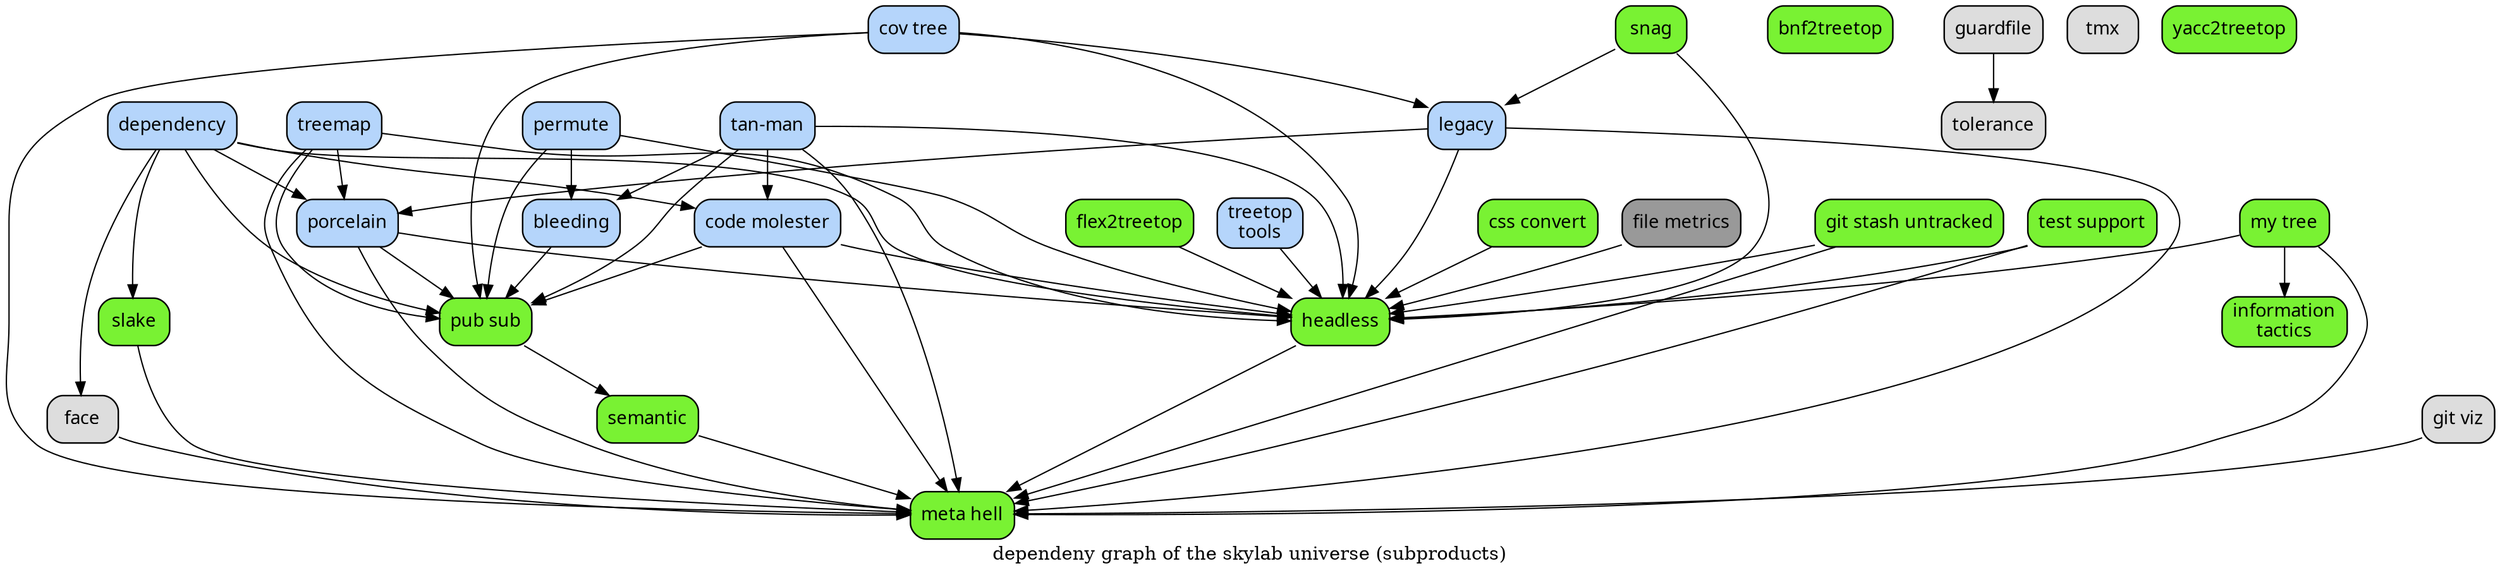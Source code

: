 # created by tan-man on 2012-12-20 16:03:06 UTC

digraph {

/*
  example stmt_list:
    foo -> bar
    biff -> baz

  example node_stmt:
    learn_c [label="learn C somehow"]
*/

label="dependeny graph of the skylab universe (subproducts)"

node [label="\N", style="filled", fillcolor="#b5d5fb", fontname="Futura", penwidth="1.1566", shape="Mrecord"]

#                 blue : fillcolor="#b5d5fb"
#             finished : green
#                green : fillcolor="#79f233"
#         not-finished : blue


bleeding [label="bleeding" fillcolor="#b5d5fb"]
bnf [label="bnf2treetop" fillcolor="#79f233"]
code [label="code molester" fillcolor="#b5d5fb"]
cov [label="cov tree" fillcolor="#b5d5fb"]
css [label="css convert" fillcolor="#79f233"]
dependency [label=dependency fillcolor="#b5d5fb"]
face [label=face fillcolor="#dddddd"]
file [label="file metrics" fillcolor="#999999"]
flex [label="flex2treetop" fillcolor="#79f233"]
git [label="git viz" fillcolor="#dddddd"]
gsu [label="git stash untracked" fillcolor="#79f233"]
guardfile [label=guardfile fillcolor="#dddddd"]
headless [label=headless fillcolor="#79f233"]
info [label="information\ntactics" fillcolor="#79f233"]
legacy [label="legacy" fillcolor="#b5d5fb"]
meta [label="meta hell" fillcolor="#79f233"]
mytree [label="my tree" fillcolor="#79f233"]
permute [label="permute" fillcolor="#b5d5fb"]
porcelain [label=porcelain fillcolor="#b5d5fb"]
pub [label="pub sub" fillcolor="#79f233"]
semantic [label="semantic" fillcolor="#79f233"]
slake [label=slake fillcolor="#79f233"]
snag [label="snag" fillcolor="#79f233"]
tan [label="tan-man" fillcolor="#b5d5fb"]
test [label="test support" fillcolor="#79f233"]
tolerance [label="tolerance" fillcolor="#dddddd"]
treemap [label="treemap" fillcolor="#b5d5fb"]
treetop [label="treetop\ntools" fillcolor="#b5d5fb"]
tmx [label=tmx fillcolor="#dddddd"]
yacc [label="yacc2treetop" fillcolor="#79f233"]

bleeding -> pub
code -> headless
code -> meta
code -> pub
cov -> headless
cov -> meta
cov -> legacy
cov -> pub
css -> headless
git -> meta
gsu -> headless
gsu -> meta
guardfile -> tolerance
dependency -> code
dependency -> face
dependency -> headless
dependency -> porcelain
dependency -> pub
dependency -> slake
face -> meta
file -> headless
flex -> headless
headless -> meta
legacy -> headless
legacy -> meta
legacy -> porcelain
mytree -> headless
mytree -> info
mytree -> meta
permute -> bleeding
permute -> headless
permute -> pub
porcelain -> headless
porcelain -> meta
porcelain -> pub
pub -> semantic
semantic -> meta
slake -> meta
snag -> legacy
snag -> headless
tan -> code
tan -> bleeding
tan -> headless
tan -> meta
tan -> pub
test -> headless
test -> meta
treemap -> headless
treemap -> meta
treemap -> porcelain
treemap -> pub
treetop -> headless
}
